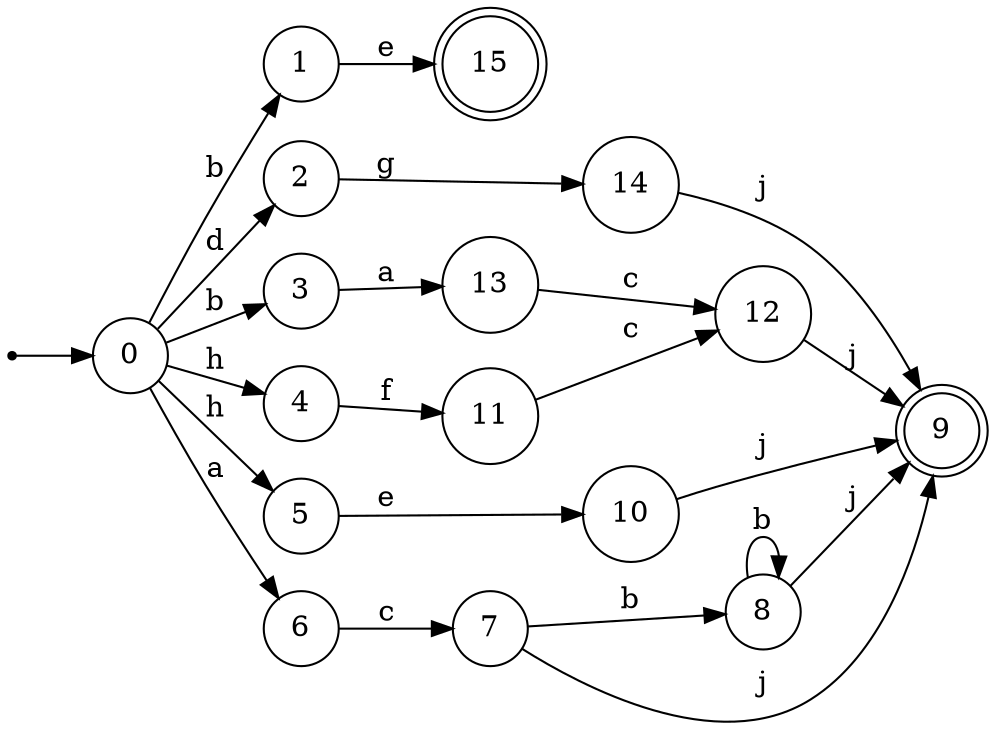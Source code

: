 digraph finite_state_machine {
rankdir=LR;
size="20,20";
node [shape = point]; "dummy0"
node [shape = circle]; "0";
"dummy0" -> "0";
node [shape = circle]; "1";
node [shape = circle]; "2";
node [shape = circle]; "3";
node [shape = circle]; "4";
node [shape = circle]; "5";
node [shape = circle]; "6";
node [shape = circle]; "7";
node [shape = circle]; "8";
node [shape = doublecircle]; "9";node [shape = circle]; "10";
node [shape = circle]; "11";
node [shape = circle]; "12";
node [shape = circle]; "13";
node [shape = circle]; "14";
node [shape = doublecircle]; "15";"0" -> "1" [label = "b"];
 "0" -> "3" [label = "b"];
 "0" -> "2" [label = "d"];
 "0" -> "4" [label = "h"];
 "0" -> "5" [label = "h"];
 "0" -> "6" [label = "a"];
 "6" -> "7" [label = "c"];
 "7" -> "8" [label = "b"];
 "7" -> "9" [label = "j"];
 "8" -> "8" [label = "b"];
 "8" -> "9" [label = "j"];
 "5" -> "10" [label = "e"];
 "10" -> "9" [label = "j"];
 "4" -> "11" [label = "f"];
 "11" -> "12" [label = "c"];
 "12" -> "9" [label = "j"];
 "3" -> "13" [label = "a"];
 "13" -> "12" [label = "c"];
 "2" -> "14" [label = "g"];
 "14" -> "9" [label = "j"];
 "1" -> "15" [label = "e"];
 }
